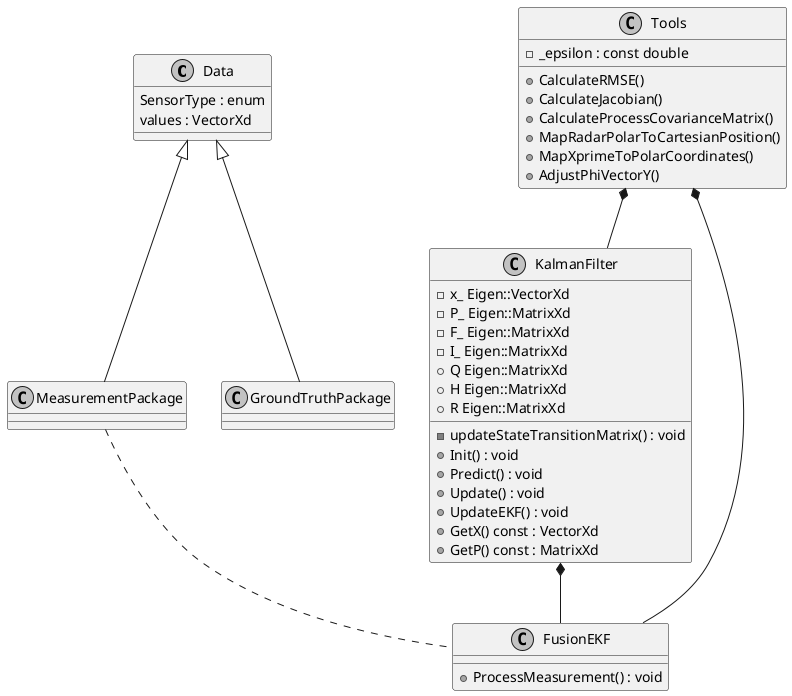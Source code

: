 @startuml
skinparam monochrome true
' skinparam classAttributeFontName Cambria
' skinparam classAttributeFontSize 13
class Data{
 SensorType : enum
 values : VectorXd 
}
class Tools{
  -_epsilon : const double 
  +CalculateRMSE()
  +CalculateJacobian()
  +CalculateProcessCovarianceMatrix()
  +MapRadarPolarToCartesianPosition()
  +MapXprimeToPolarCoordinates()
  +AdjustPhiVectorY()
}
class KalmanFilter{
  -x_ Eigen::VectorXd 
  -P_ Eigen::MatrixXd 
  -F_ Eigen::MatrixXd 
  -I_ Eigen::MatrixXd 
  +Q Eigen::MatrixXd 
  +H Eigen::MatrixXd 
  +R Eigen::MatrixXd 

  -updateStateTransitionMatrix() : void
  +Init() : void
  +Predict() : void
  +Update() : void
  +UpdateEKF() : void
  +GetX() const : VectorXd
  +GetP() const : MatrixXd

}
class FusionEKF{
 +ProcessMeasurement() : void
}
Tools *-- KalmanFilter
Tools *-- FusionEKF
Data <|-- MeasurementPackage
Data <|-- GroundTruthPackage
KalmanFilter *-- FusionEKF
MeasurementPackage .. FusionEKF
@enduml